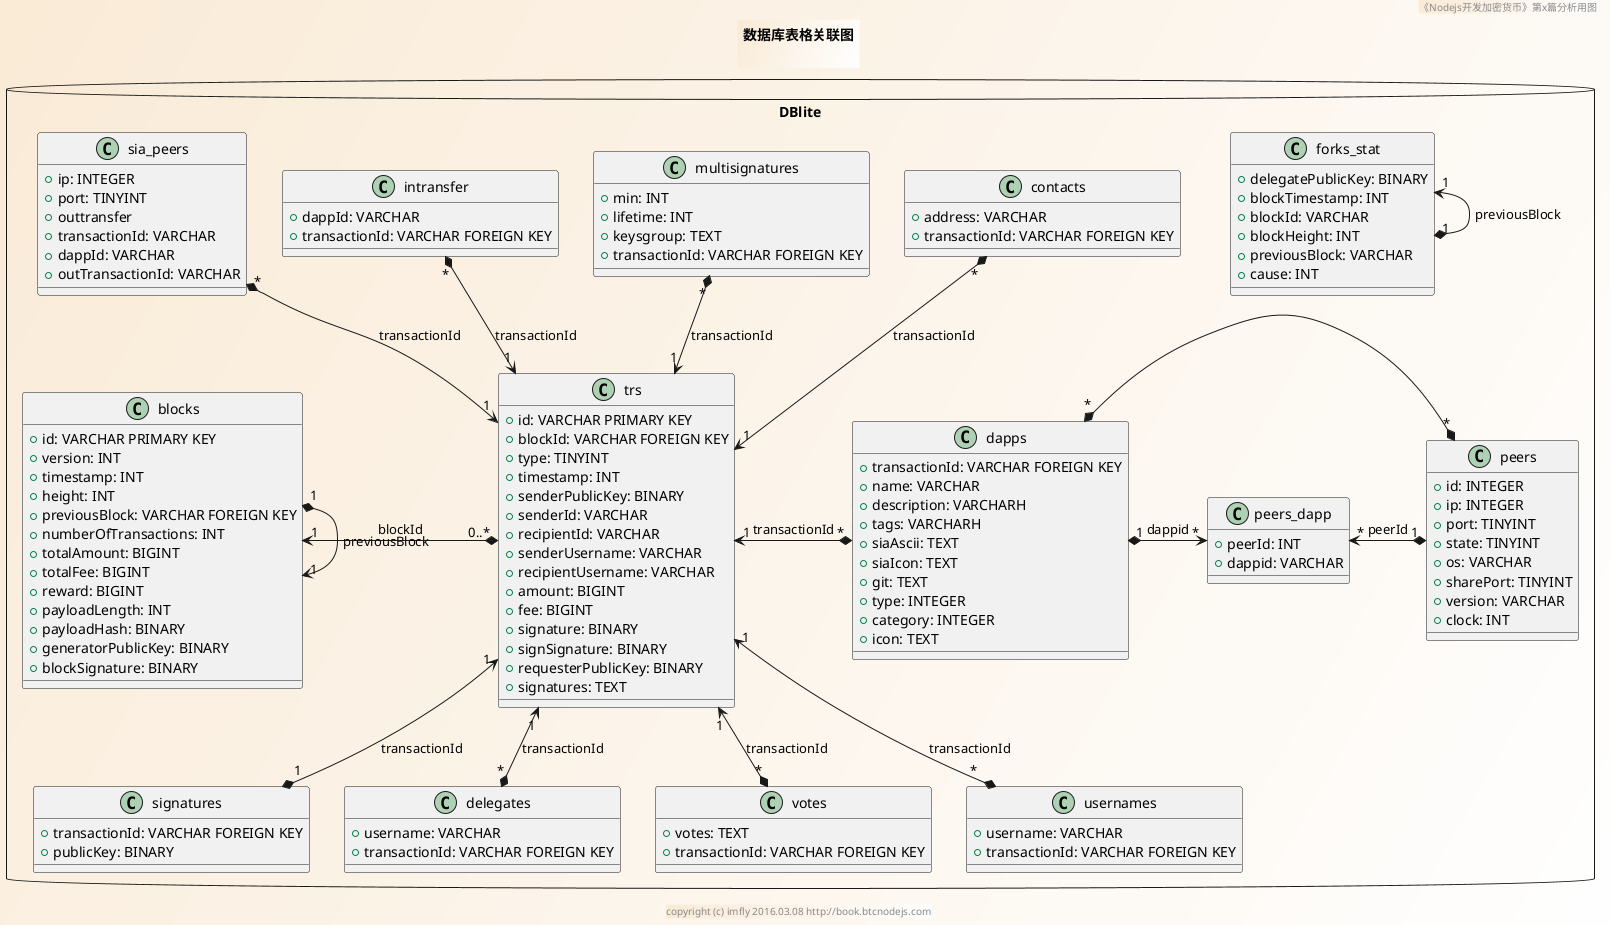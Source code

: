 @startuml ../../../styles/images/helpers/dblite/class.png
skinparam BorderColor #blue\9932CC
skinparam backgroundcolor AntiqueWhite/white

title
数据库表格关联图

end title
footer copyright (c) imfly 2016.03.08 http://book.btcnodejs.com
header 《Nodejs开发加密货币》第x篇分析用图

' modules/Peer.js
package DBlite <<Database>> {
  Class blocks {
    + id: VARCHAR PRIMARY KEY
    + version: INT
    + timestamp: INT
    + height: INT
    + previousBlock: VARCHAR FOREIGN KEY
    + numberOfTransactions: INT
    + totalAmount: BIGINT
    + totalFee: BIGINT
    + reward: BIGINT
    + payloadLength: INT
    + payloadHash: BINARY
    + generatorPublicKey: BINARY
    + blockSignature: BINARY
  }

  Class trs {
    +id: VARCHAR PRIMARY KEY
    +blockId: VARCHAR FOREIGN KEY
    +type: TINYINT
    +timestamp: INT
    +senderPublicKey: BINARY
    +senderId: VARCHAR
    +recipientId: VARCHAR
    +senderUsername: VARCHAR
    +recipientUsername: VARCHAR
    +amount: BIGINT
    +fee: BIGINT
    +signature: BINARY
    +signSignature: BINARY
    +requesterPublicKey: BINARY
    +signatures: TEXT
  }

  Class signatures {
    +transactionId: VARCHAR FOREIGN KEY
    +publicKey: BINARY
  }

  Class delegates {
    +username: VARCHAR
    +transactionId: VARCHAR FOREIGN KEY
  }

  Class votes {
    +votes: TEXT
    +transactionId: VARCHAR FOREIGN KEY
  }

  Class usernames {
    +username: VARCHAR
    +transactionId: VARCHAR FOREIGN KEY
  }

  Class contacts{
    +address: VARCHAR
    +transactionId: VARCHAR FOREIGN KEY
  }

  Class forks_stat {
    +delegatePublicKey: BINARY
    +blockTimestamp: INT
    +blockId: VARCHAR
    +blockHeight: INT
    +previousBlock: VARCHAR
    +cause: INT
  }

  Class multisignatures{
    +min: INT
    +lifetime: INT
    +keysgroup: TEXT
    +transactionId: VARCHAR FOREIGN KEY
  }

  Class dapps{
    +transactionId: VARCHAR FOREIGN KEY
    +name: VARCHAR
    +description: VARCHARH
    +tags: VARCHARH
    +siaAscii: TEXT
    +siaIcon: TEXT
    +git: TEXT
    +type: INTEGER
    +category: INTEGER
    +icon: TEXT
  }

  Class intransfer{
    +dappId: VARCHAR
    +transactionId: VARCHAR FOREIGN KEY
  }

  Class sia_peers{
    +ip: INTEGER
    +port: TINYINT
    +outtransfer
    +transactionId: VARCHAR
    +dappId: VARCHAR
    +outTransactionId: VARCHAR
  }

  Class peers{
    +id: INTEGER
    +ip: INTEGER
    +port: TINYINT
    +state: TINYINT
    +os: VARCHAR
    +sharePort: TINYINT
    +version: VARCHAR
    +clock: INT
  }

  Class peers_dapp{
    +peerId: INT
    +dappid: VARCHAR
  }

  ' relationship
    blocks "1" *-> "1" blocks: previousBlock
    trs "0..*" *-left-> "1" blocks: blockId
    signatures "1" *-up-> "1" trs: transactionId
    forks_stat "1" *-up-> "1" forks_stat: previousBlock
    delegates "*" *-up-> "1" trs: transactionId
    votes "*" *-up-> "1" trs: transactionId
    usernames "*" *-up-> "1" trs: transactionId
    contacts "*" *-down-> "1" trs: transactionId
    multisignatures "*" *-down-> "1" trs: transactionId
    dapps "*" *-left-> "1" trs: transactionId
    intransfer "*" *-down-> "1" trs: transactionId
    sia_peers  "*" *-down-> "1" trs: transactionId
    peers "1" *-left-> "*" peers_dapp: peerId
    dapps "1" *-right-> "*" peers_dapp: dappid
    peers "*" *-left-* "*" dapps
}
@enduml
